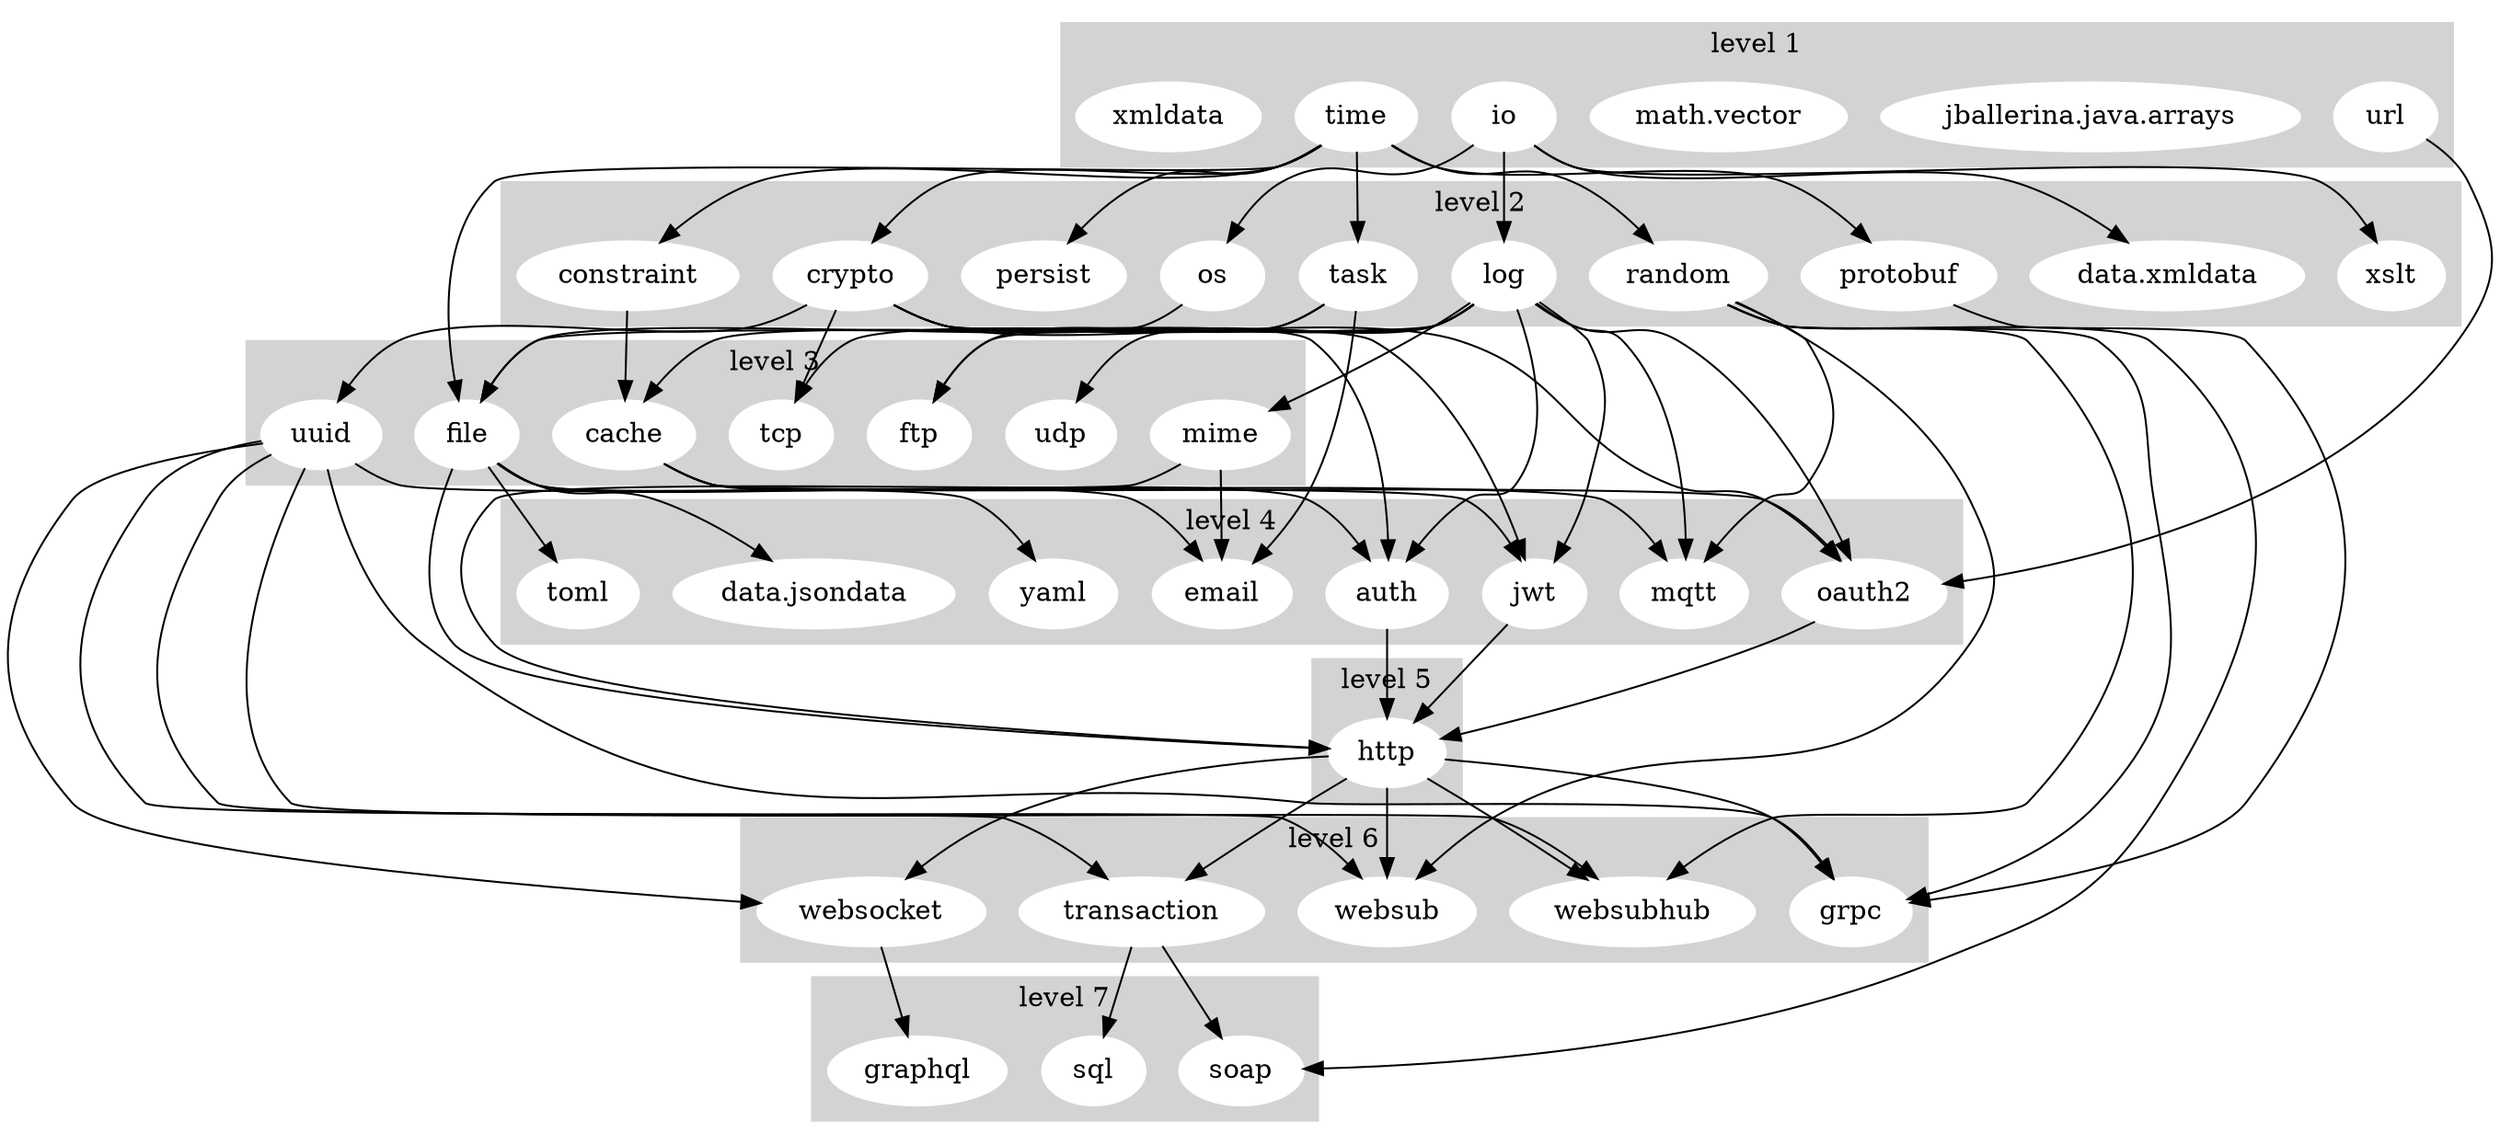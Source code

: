 digraph "Stdlib Dependency Graph" {
	subgraph cluster_1 {
		node [color=white style=filled]
		color=lightgrey style=filled
		io
		"jballerina.java.arrays"
		"math.vector"
		time
		url
		xmldata
		label="level 1"
	}
	subgraph cluster_2 {
		node [color=white style=filled]
		color=lightgrey style=filled
		constraint
		crypto
		"data.xmldata"
		log
		os
		persist
		protobuf
		random
		task
		xslt
		label="level 2"
	}
	subgraph cluster_3 {
		node [color=white style=filled]
		color=lightgrey style=filled
		cache
		file
		ftp
		mime
		tcp
		udp
		uuid
		label="level 3"
	}
	subgraph cluster_4 {
		node [color=white style=filled]
		color=lightgrey style=filled
		auth
		"data.jsondata"
		email
		jwt
		mqtt
		oauth2
		toml
		yaml
		label="level 4"
	}
	subgraph cluster_5 {
		node [color=white style=filled]
		color=lightgrey style=filled
		http
		label="level 5"
	}
	subgraph cluster_6 {
		node [color=white style=filled]
		color=lightgrey style=filled
		grpc
		transaction
		websocket
		websub
		websubhub
		label="level 6"
	}
	subgraph cluster_7 {
		node [color=white style=filled]
		color=lightgrey style=filled
		graphql
		soap
		sql
		label="level 7"
	}
	io -> "data.xmldata"
	io -> log
	io -> os
	io -> xslt
	time -> constraint
	time -> crypto
	time -> file
	time -> persist
	time -> protobuf
	time -> random
	time -> task
	url -> oauth2
	constraint -> cache
	crypto -> auth
	crypto -> jwt
	crypto -> oauth2
	crypto -> tcp
	crypto -> uuid
	log -> auth
	log -> file
	log -> ftp
	log -> jwt
	log -> mime
	log -> mqtt
	log -> oauth2
	log -> tcp
	log -> udp
	os -> file
	protobuf -> grpc
	random -> grpc
	random -> mqtt
	random -> soap
	random -> websub
	random -> websubhub
	task -> cache
	task -> email
	task -> ftp
	cache -> auth
	cache -> jwt
	cache -> oauth2
	file -> "data.jsondata"
	file -> email
	file -> http
	file -> toml
	file -> yaml
	mime -> email
	mime -> http
	uuid -> grpc
	uuid -> mqtt
	uuid -> transaction
	uuid -> websocket
	uuid -> websub
	uuid -> websubhub
	auth -> http
	jwt -> http
	oauth2 -> http
	http -> grpc
	http -> transaction
	http -> websocket
	http -> websub
	http -> websubhub
	transaction -> soap
	transaction -> sql
	websocket -> graphql
}
